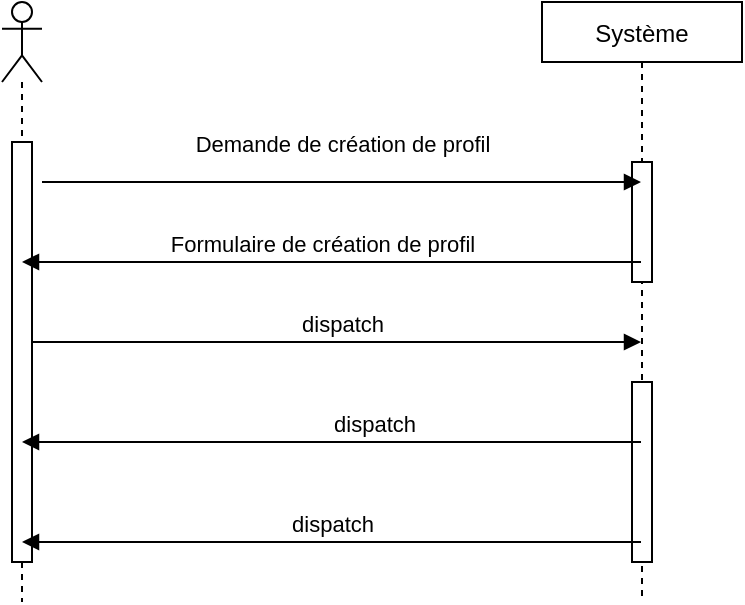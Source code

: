 <mxfile version="20.8.11" type="github">
  <diagram id="kgpKYQtTHZ0yAKxKKP6v" name="Page-1">
    <mxGraphModel dx="880" dy="452" grid="1" gridSize="10" guides="1" tooltips="1" connect="1" arrows="1" fold="1" page="1" pageScale="1" pageWidth="850" pageHeight="1100" math="0" shadow="0">
      <root>
        <mxCell id="0" />
        <mxCell id="1" parent="0" />
        <mxCell id="3nuBFxr9cyL0pnOWT2aG-5" value="Système" style="shape=umlLifeline;perimeter=lifelinePerimeter;container=1;collapsible=0;recursiveResize=0;rounded=0;shadow=0;strokeWidth=1;size=30;" parent="1" vertex="1">
          <mxGeometry x="430" y="80" width="100" height="300" as="geometry" />
        </mxCell>
        <mxCell id="3nuBFxr9cyL0pnOWT2aG-6" value="" style="points=[];perimeter=orthogonalPerimeter;rounded=0;shadow=0;strokeWidth=1;" parent="3nuBFxr9cyL0pnOWT2aG-5" vertex="1">
          <mxGeometry x="45" y="80" width="10" height="60" as="geometry" />
        </mxCell>
        <mxCell id="6mwQGDtURPr-O4ymDeJ_-6" value="" style="html=1;points=[];perimeter=orthogonalPerimeter;" vertex="1" parent="3nuBFxr9cyL0pnOWT2aG-5">
          <mxGeometry x="45" y="190" width="10" height="90" as="geometry" />
        </mxCell>
        <mxCell id="6mwQGDtURPr-O4ymDeJ_-5" value="" style="shape=umlLifeline;participant=umlActor;perimeter=lifelinePerimeter;whiteSpace=wrap;html=1;container=1;collapsible=0;recursiveResize=0;verticalAlign=top;spacingTop=36;outlineConnect=0;" vertex="1" parent="1">
          <mxGeometry x="160" y="80" width="20" height="300" as="geometry" />
        </mxCell>
        <mxCell id="6mwQGDtURPr-O4ymDeJ_-4" value="" style="html=1;points=[];perimeter=orthogonalPerimeter;" vertex="1" parent="6mwQGDtURPr-O4ymDeJ_-5">
          <mxGeometry x="5" y="70" width="10" height="210" as="geometry" />
        </mxCell>
        <UserObject label="Demande de création de profil" tooltip="" id="6mwQGDtURPr-O4ymDeJ_-10">
          <mxCell style="html=1;verticalAlign=bottom;endArrow=block;rounded=0;" edge="1" parent="6mwQGDtURPr-O4ymDeJ_-5" target="3nuBFxr9cyL0pnOWT2aG-5">
            <mxGeometry x="0.002" y="10" width="80" relative="1" as="geometry">
              <mxPoint x="20" y="90" as="sourcePoint" />
              <mxPoint x="90" y="90" as="targetPoint" />
              <mxPoint as="offset" />
            </mxGeometry>
          </mxCell>
        </UserObject>
        <mxCell id="6mwQGDtURPr-O4ymDeJ_-16" value="Formulaire de création de profil" style="html=1;verticalAlign=bottom;endArrow=block;rounded=0;" edge="1" parent="1" source="6mwQGDtURPr-O4ymDeJ_-4" target="3nuBFxr9cyL0pnOWT2aG-5">
          <mxGeometry x="-0.048" y="40" width="80" relative="1" as="geometry">
            <mxPoint x="170" y="210" as="sourcePoint" />
            <mxPoint x="250" y="210" as="targetPoint" />
            <Array as="points">
              <mxPoint x="340" y="250" />
              <mxPoint x="380" y="250" />
              <mxPoint x="430" y="250" />
            </Array>
            <mxPoint as="offset" />
          </mxGeometry>
        </mxCell>
        <mxCell id="6mwQGDtURPr-O4ymDeJ_-18" value="dispatch" style="html=1;verticalAlign=bottom;endArrow=block;rounded=0;" edge="1" parent="1" source="3nuBFxr9cyL0pnOWT2aG-5" target="6mwQGDtURPr-O4ymDeJ_-5">
          <mxGeometry x="-0.035" y="40" width="80" relative="1" as="geometry">
            <mxPoint x="280" y="220" as="sourcePoint" />
            <mxPoint x="360" y="220" as="targetPoint" />
            <Array as="points">
              <mxPoint x="240" y="210" />
            </Array>
            <mxPoint as="offset" />
          </mxGeometry>
        </mxCell>
        <mxCell id="6mwQGDtURPr-O4ymDeJ_-21" value="dispatch" style="html=1;verticalAlign=bottom;endArrow=block;rounded=0;" edge="1" parent="1" source="3nuBFxr9cyL0pnOWT2aG-5" target="6mwQGDtURPr-O4ymDeJ_-5">
          <mxGeometry width="80" relative="1" as="geometry">
            <mxPoint x="360" y="250" as="sourcePoint" />
            <mxPoint x="440" y="250" as="targetPoint" />
            <Array as="points">
              <mxPoint x="260" y="300" />
              <mxPoint x="410" y="300" />
            </Array>
          </mxGeometry>
        </mxCell>
        <mxCell id="6mwQGDtURPr-O4ymDeJ_-24" value="dispatch" style="html=1;verticalAlign=bottom;endArrow=block;rounded=0;" edge="1" parent="1" source="3nuBFxr9cyL0pnOWT2aG-5" target="6mwQGDtURPr-O4ymDeJ_-5">
          <mxGeometry width="80" relative="1" as="geometry">
            <mxPoint x="270" y="340" as="sourcePoint" />
            <mxPoint x="350" y="340" as="targetPoint" />
            <Array as="points">
              <mxPoint x="460" y="350" />
              <mxPoint x="210" y="350" />
            </Array>
          </mxGeometry>
        </mxCell>
      </root>
    </mxGraphModel>
  </diagram>
</mxfile>
